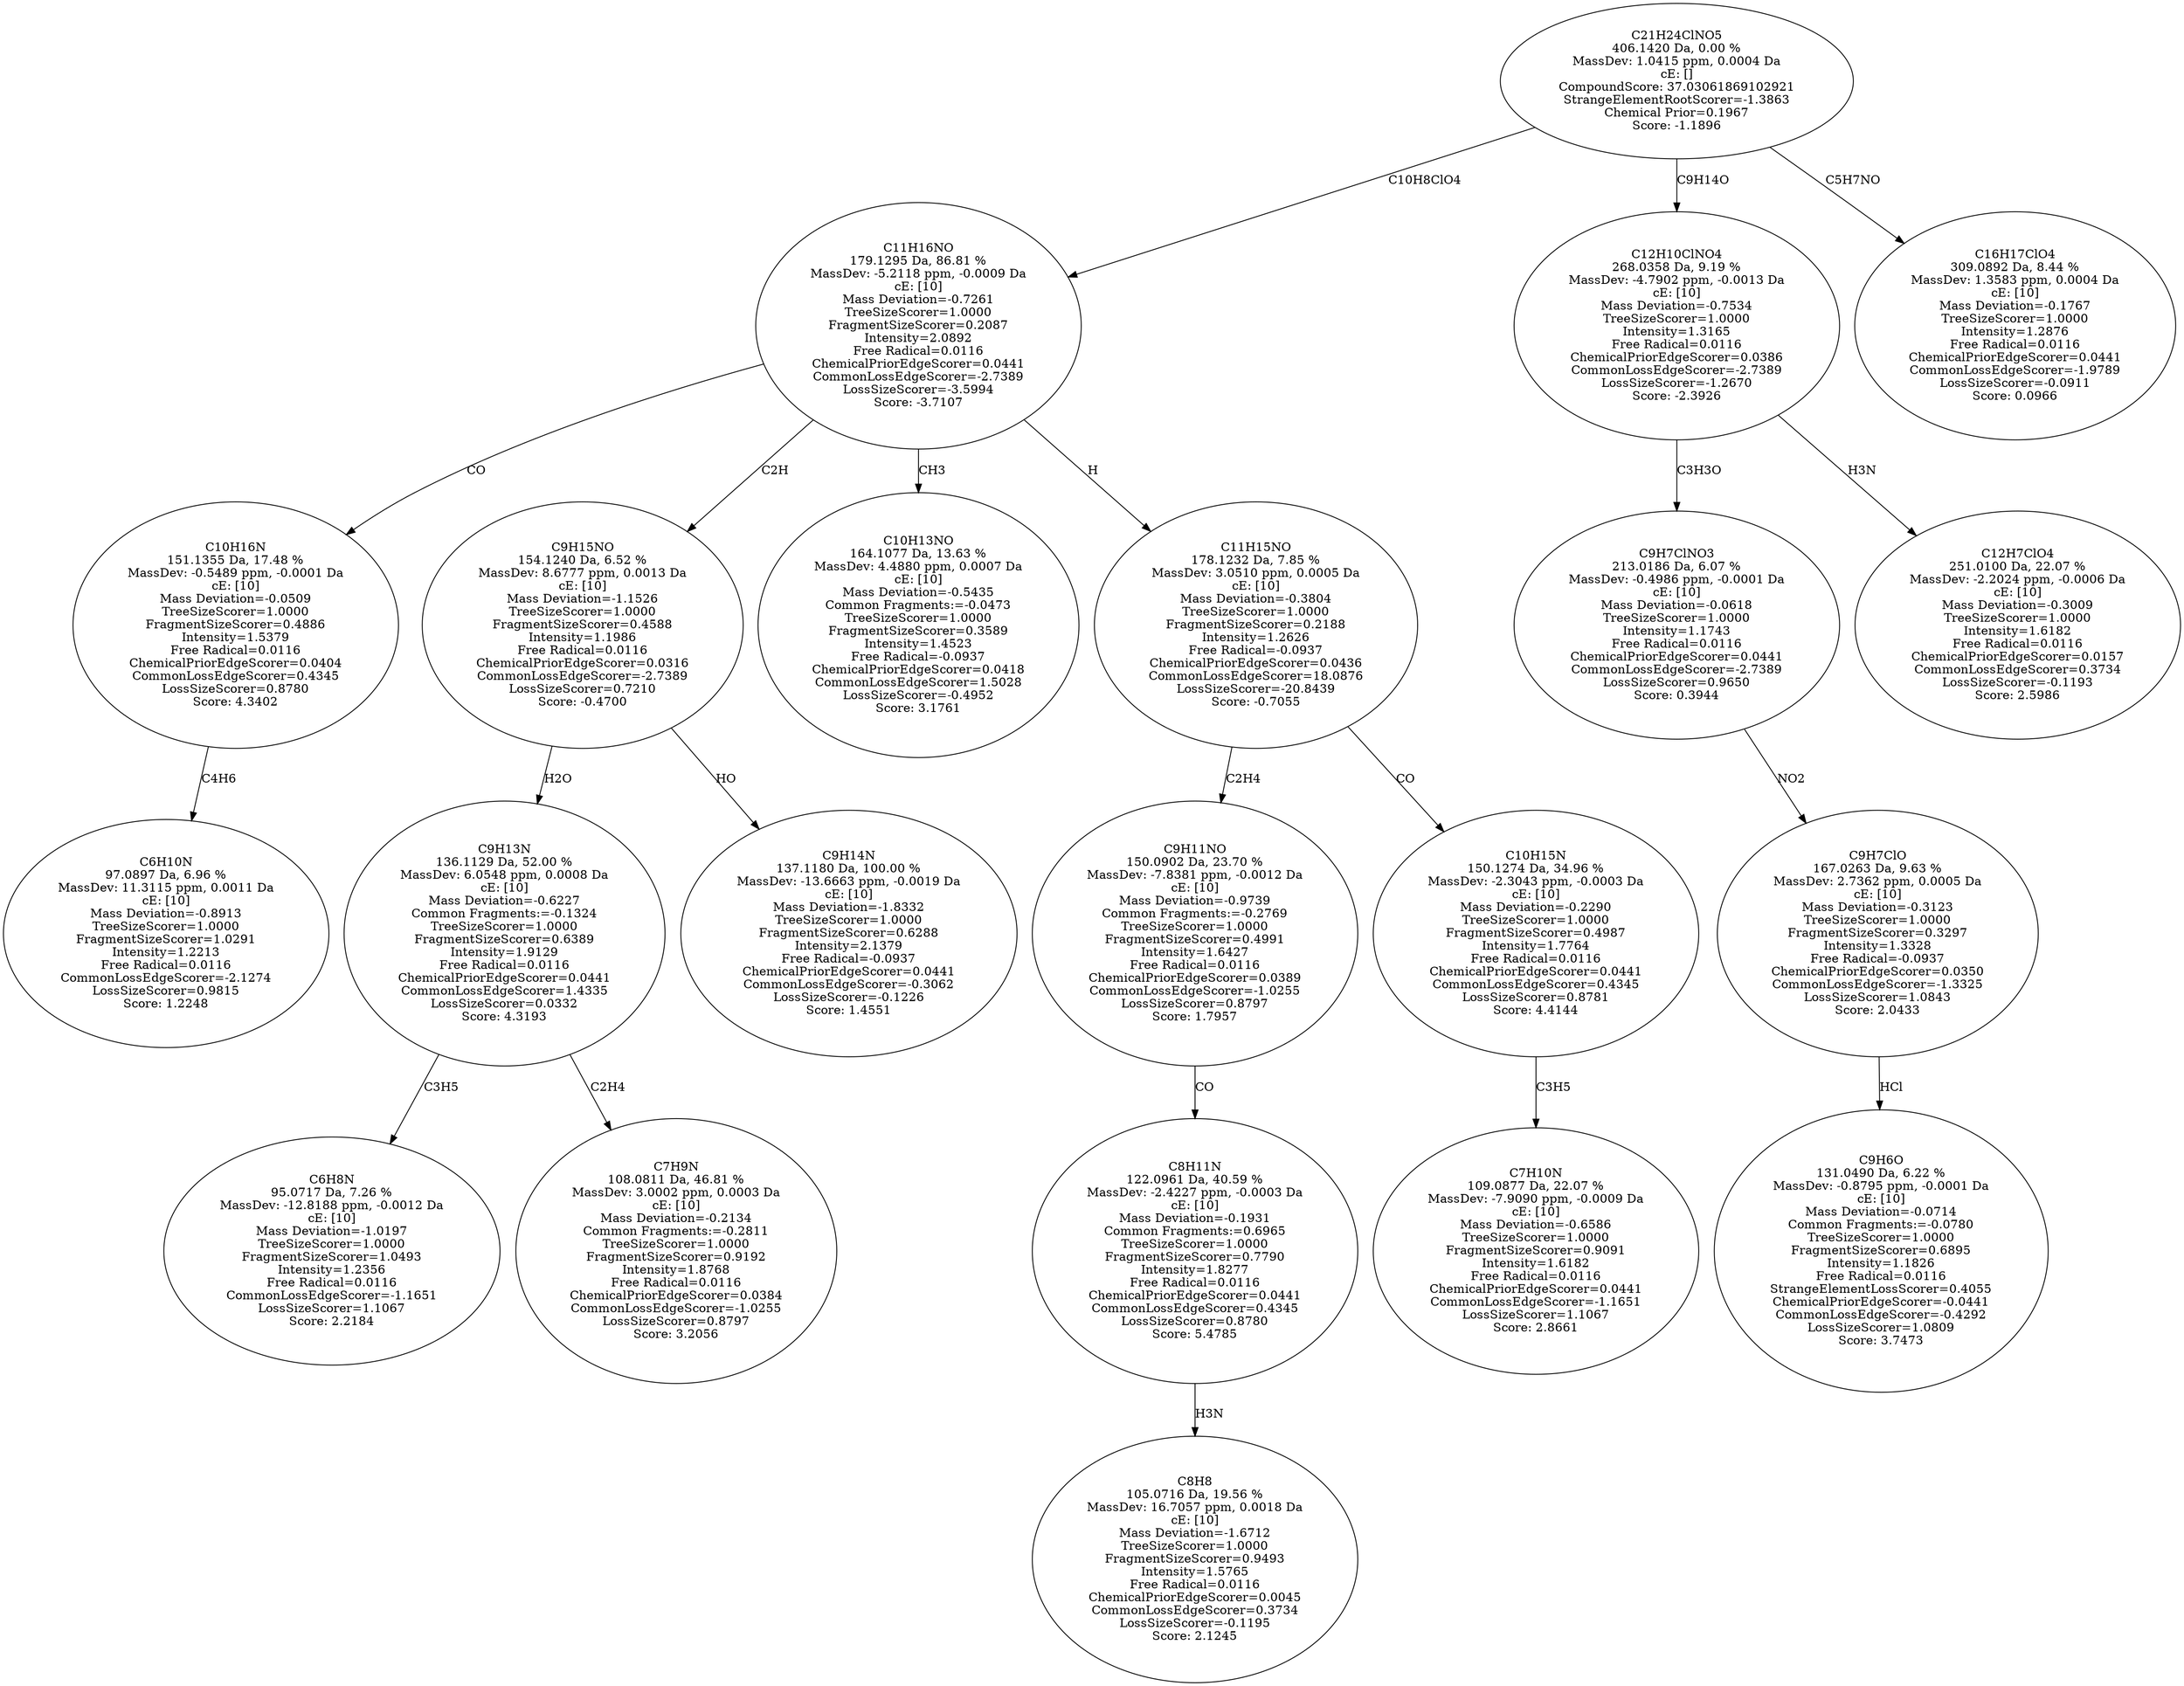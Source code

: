 strict digraph {
v1 [label="C6H10N\n97.0897 Da, 6.96 %\nMassDev: 11.3115 ppm, 0.0011 Da\ncE: [10]\nMass Deviation=-0.8913\nTreeSizeScorer=1.0000\nFragmentSizeScorer=1.0291\nIntensity=1.2213\nFree Radical=0.0116\nCommonLossEdgeScorer=-2.1274\nLossSizeScorer=0.9815\nScore: 1.2248"];
v2 [label="C10H16N\n151.1355 Da, 17.48 %\nMassDev: -0.5489 ppm, -0.0001 Da\ncE: [10]\nMass Deviation=-0.0509\nTreeSizeScorer=1.0000\nFragmentSizeScorer=0.4886\nIntensity=1.5379\nFree Radical=0.0116\nChemicalPriorEdgeScorer=0.0404\nCommonLossEdgeScorer=0.4345\nLossSizeScorer=0.8780\nScore: 4.3402"];
v3 [label="C6H8N\n95.0717 Da, 7.26 %\nMassDev: -12.8188 ppm, -0.0012 Da\ncE: [10]\nMass Deviation=-1.0197\nTreeSizeScorer=1.0000\nFragmentSizeScorer=1.0493\nIntensity=1.2356\nFree Radical=0.0116\nCommonLossEdgeScorer=-1.1651\nLossSizeScorer=1.1067\nScore: 2.2184"];
v4 [label="C7H9N\n108.0811 Da, 46.81 %\nMassDev: 3.0002 ppm, 0.0003 Da\ncE: [10]\nMass Deviation=-0.2134\nCommon Fragments:=-0.2811\nTreeSizeScorer=1.0000\nFragmentSizeScorer=0.9192\nIntensity=1.8768\nFree Radical=0.0116\nChemicalPriorEdgeScorer=0.0384\nCommonLossEdgeScorer=-1.0255\nLossSizeScorer=0.8797\nScore: 3.2056"];
v5 [label="C9H13N\n136.1129 Da, 52.00 %\nMassDev: 6.0548 ppm, 0.0008 Da\ncE: [10]\nMass Deviation=-0.6227\nCommon Fragments:=-0.1324\nTreeSizeScorer=1.0000\nFragmentSizeScorer=0.6389\nIntensity=1.9129\nFree Radical=0.0116\nChemicalPriorEdgeScorer=0.0441\nCommonLossEdgeScorer=1.4335\nLossSizeScorer=0.0332\nScore: 4.3193"];
v6 [label="C9H14N\n137.1180 Da, 100.00 %\nMassDev: -13.6663 ppm, -0.0019 Da\ncE: [10]\nMass Deviation=-1.8332\nTreeSizeScorer=1.0000\nFragmentSizeScorer=0.6288\nIntensity=2.1379\nFree Radical=-0.0937\nChemicalPriorEdgeScorer=0.0441\nCommonLossEdgeScorer=-0.3062\nLossSizeScorer=-0.1226\nScore: 1.4551"];
v7 [label="C9H15NO\n154.1240 Da, 6.52 %\nMassDev: 8.6777 ppm, 0.0013 Da\ncE: [10]\nMass Deviation=-1.1526\nTreeSizeScorer=1.0000\nFragmentSizeScorer=0.4588\nIntensity=1.1986\nFree Radical=0.0116\nChemicalPriorEdgeScorer=0.0316\nCommonLossEdgeScorer=-2.7389\nLossSizeScorer=0.7210\nScore: -0.4700"];
v8 [label="C10H13NO\n164.1077 Da, 13.63 %\nMassDev: 4.4880 ppm, 0.0007 Da\ncE: [10]\nMass Deviation=-0.5435\nCommon Fragments:=-0.0473\nTreeSizeScorer=1.0000\nFragmentSizeScorer=0.3589\nIntensity=1.4523\nFree Radical=-0.0937\nChemicalPriorEdgeScorer=0.0418\nCommonLossEdgeScorer=1.5028\nLossSizeScorer=-0.4952\nScore: 3.1761"];
v9 [label="C8H8\n105.0716 Da, 19.56 %\nMassDev: 16.7057 ppm, 0.0018 Da\ncE: [10]\nMass Deviation=-1.6712\nTreeSizeScorer=1.0000\nFragmentSizeScorer=0.9493\nIntensity=1.5765\nFree Radical=0.0116\nChemicalPriorEdgeScorer=0.0045\nCommonLossEdgeScorer=0.3734\nLossSizeScorer=-0.1195\nScore: 2.1245"];
v10 [label="C8H11N\n122.0961 Da, 40.59 %\nMassDev: -2.4227 ppm, -0.0003 Da\ncE: [10]\nMass Deviation=-0.1931\nCommon Fragments:=0.6965\nTreeSizeScorer=1.0000\nFragmentSizeScorer=0.7790\nIntensity=1.8277\nFree Radical=0.0116\nChemicalPriorEdgeScorer=0.0441\nCommonLossEdgeScorer=0.4345\nLossSizeScorer=0.8780\nScore: 5.4785"];
v11 [label="C9H11NO\n150.0902 Da, 23.70 %\nMassDev: -7.8381 ppm, -0.0012 Da\ncE: [10]\nMass Deviation=-0.9739\nCommon Fragments:=-0.2769\nTreeSizeScorer=1.0000\nFragmentSizeScorer=0.4991\nIntensity=1.6427\nFree Radical=0.0116\nChemicalPriorEdgeScorer=0.0389\nCommonLossEdgeScorer=-1.0255\nLossSizeScorer=0.8797\nScore: 1.7957"];
v12 [label="C7H10N\n109.0877 Da, 22.07 %\nMassDev: -7.9090 ppm, -0.0009 Da\ncE: [10]\nMass Deviation=-0.6586\nTreeSizeScorer=1.0000\nFragmentSizeScorer=0.9091\nIntensity=1.6182\nFree Radical=0.0116\nChemicalPriorEdgeScorer=0.0441\nCommonLossEdgeScorer=-1.1651\nLossSizeScorer=1.1067\nScore: 2.8661"];
v13 [label="C10H15N\n150.1274 Da, 34.96 %\nMassDev: -2.3043 ppm, -0.0003 Da\ncE: [10]\nMass Deviation=-0.2290\nTreeSizeScorer=1.0000\nFragmentSizeScorer=0.4987\nIntensity=1.7764\nFree Radical=0.0116\nChemicalPriorEdgeScorer=0.0441\nCommonLossEdgeScorer=0.4345\nLossSizeScorer=0.8781\nScore: 4.4144"];
v14 [label="C11H15NO\n178.1232 Da, 7.85 %\nMassDev: 3.0510 ppm, 0.0005 Da\ncE: [10]\nMass Deviation=-0.3804\nTreeSizeScorer=1.0000\nFragmentSizeScorer=0.2188\nIntensity=1.2626\nFree Radical=-0.0937\nChemicalPriorEdgeScorer=0.0436\nCommonLossEdgeScorer=18.0876\nLossSizeScorer=-20.8439\nScore: -0.7055"];
v15 [label="C11H16NO\n179.1295 Da, 86.81 %\nMassDev: -5.2118 ppm, -0.0009 Da\ncE: [10]\nMass Deviation=-0.7261\nTreeSizeScorer=1.0000\nFragmentSizeScorer=0.2087\nIntensity=2.0892\nFree Radical=0.0116\nChemicalPriorEdgeScorer=0.0441\nCommonLossEdgeScorer=-2.7389\nLossSizeScorer=-3.5994\nScore: -3.7107"];
v16 [label="C9H6O\n131.0490 Da, 6.22 %\nMassDev: -0.8795 ppm, -0.0001 Da\ncE: [10]\nMass Deviation=-0.0714\nCommon Fragments:=-0.0780\nTreeSizeScorer=1.0000\nFragmentSizeScorer=0.6895\nIntensity=1.1826\nFree Radical=0.0116\nStrangeElementLossScorer=0.4055\nChemicalPriorEdgeScorer=-0.0441\nCommonLossEdgeScorer=-0.4292\nLossSizeScorer=1.0809\nScore: 3.7473"];
v17 [label="C9H7ClO\n167.0263 Da, 9.63 %\nMassDev: 2.7362 ppm, 0.0005 Da\ncE: [10]\nMass Deviation=-0.3123\nTreeSizeScorer=1.0000\nFragmentSizeScorer=0.3297\nIntensity=1.3328\nFree Radical=-0.0937\nChemicalPriorEdgeScorer=0.0350\nCommonLossEdgeScorer=-1.3325\nLossSizeScorer=1.0843\nScore: 2.0433"];
v18 [label="C9H7ClNO3\n213.0186 Da, 6.07 %\nMassDev: -0.4986 ppm, -0.0001 Da\ncE: [10]\nMass Deviation=-0.0618\nTreeSizeScorer=1.0000\nIntensity=1.1743\nFree Radical=0.0116\nChemicalPriorEdgeScorer=0.0441\nCommonLossEdgeScorer=-2.7389\nLossSizeScorer=0.9650\nScore: 0.3944"];
v19 [label="C12H7ClO4\n251.0100 Da, 22.07 %\nMassDev: -2.2024 ppm, -0.0006 Da\ncE: [10]\nMass Deviation=-0.3009\nTreeSizeScorer=1.0000\nIntensity=1.6182\nFree Radical=0.0116\nChemicalPriorEdgeScorer=0.0157\nCommonLossEdgeScorer=0.3734\nLossSizeScorer=-0.1193\nScore: 2.5986"];
v20 [label="C12H10ClNO4\n268.0358 Da, 9.19 %\nMassDev: -4.7902 ppm, -0.0013 Da\ncE: [10]\nMass Deviation=-0.7534\nTreeSizeScorer=1.0000\nIntensity=1.3165\nFree Radical=0.0116\nChemicalPriorEdgeScorer=0.0386\nCommonLossEdgeScorer=-2.7389\nLossSizeScorer=-1.2670\nScore: -2.3926"];
v21 [label="C16H17ClO4\n309.0892 Da, 8.44 %\nMassDev: 1.3583 ppm, 0.0004 Da\ncE: [10]\nMass Deviation=-0.1767\nTreeSizeScorer=1.0000\nIntensity=1.2876\nFree Radical=0.0116\nChemicalPriorEdgeScorer=0.0441\nCommonLossEdgeScorer=-1.9789\nLossSizeScorer=-0.0911\nScore: 0.0966"];
v22 [label="C21H24ClNO5\n406.1420 Da, 0.00 %\nMassDev: 1.0415 ppm, 0.0004 Da\ncE: []\nCompoundScore: 37.03061869102921\nStrangeElementRootScorer=-1.3863\nChemical Prior=0.1967\nScore: -1.1896"];
v2 -> v1 [label="C4H6"];
v15 -> v2 [label="CO"];
v5 -> v3 [label="C3H5"];
v5 -> v4 [label="C2H4"];
v7 -> v5 [label="H2O"];
v7 -> v6 [label="HO"];
v15 -> v7 [label="C2H"];
v15 -> v8 [label="CH3"];
v10 -> v9 [label="H3N"];
v11 -> v10 [label="CO"];
v14 -> v11 [label="C2H4"];
v13 -> v12 [label="C3H5"];
v14 -> v13 [label="CO"];
v15 -> v14 [label="H"];
v22 -> v15 [label="C10H8ClO4"];
v17 -> v16 [label="HCl"];
v18 -> v17 [label="NO2"];
v20 -> v18 [label="C3H3O"];
v20 -> v19 [label="H3N"];
v22 -> v20 [label="C9H14O"];
v22 -> v21 [label="C5H7NO"];
}